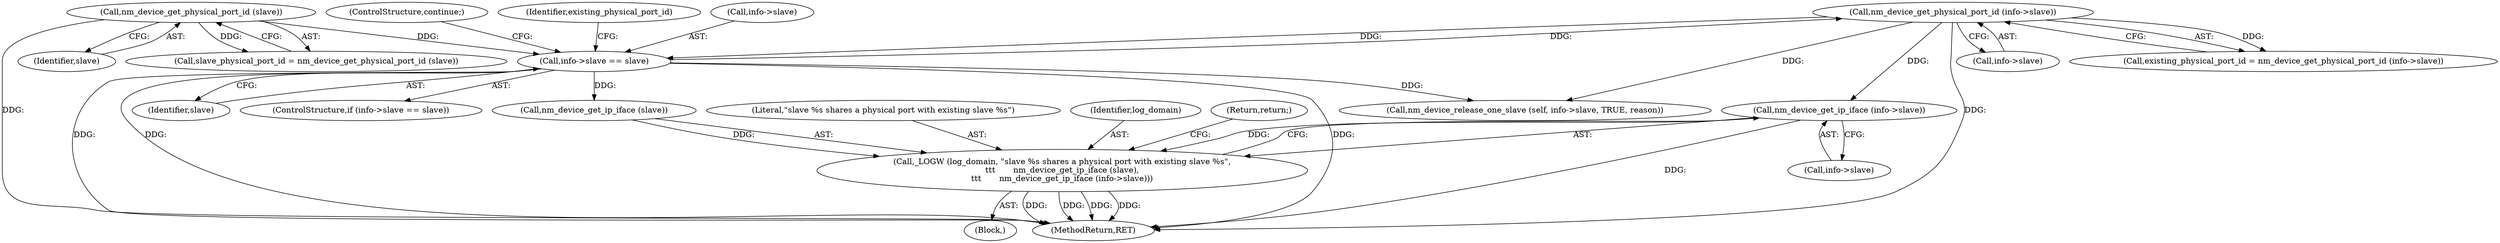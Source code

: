 digraph "0_NetworkManager_d5fc88e573fa58b93034b04d35a2454f5d28cad9@pointer" {
"1002275" [label="(Call,nm_device_get_ip_iface (info->slave))"];
"1002260" [label="(Call,nm_device_get_physical_port_id (info->slave))"];
"1002252" [label="(Call,info->slave == slave)"];
"1002227" [label="(Call,nm_device_get_physical_port_id (slave))"];
"1002270" [label="(Call,_LOGW (log_domain, \"slave %s shares a physical port with existing slave %s\",\n\t\t\t       nm_device_get_ip_iface (slave),\n\t\t\t       nm_device_get_ip_iface (info->slave)))"];
"1002252" [label="(Call,info->slave == slave)"];
"1002273" [label="(Call,nm_device_get_ip_iface (slave))"];
"1002259" [label="(Identifier,existing_physical_port_id)"];
"1002270" [label="(Call,_LOGW (log_domain, \"slave %s shares a physical port with existing slave %s\",\n\t\t\t       nm_device_get_ip_iface (slave),\n\t\t\t       nm_device_get_ip_iface (info->slave)))"];
"1002227" [label="(Call,nm_device_get_physical_port_id (slave))"];
"1002256" [label="(Identifier,slave)"];
"1002228" [label="(Identifier,slave)"];
"1002272" [label="(Literal,\"slave %s shares a physical port with existing slave %s\")"];
"1002251" [label="(ControlStructure,if (info->slave == slave))"];
"1002276" [label="(Call,info->slave)"];
"1002225" [label="(Call,slave_physical_port_id = nm_device_get_physical_port_id (slave))"];
"1002260" [label="(Call,nm_device_get_physical_port_id (info->slave))"];
"1002253" [label="(Call,info->slave)"];
"1002318" [label="(Call,nm_device_release_one_slave (self, info->slave, TRUE, reason))"];
"1002261" [label="(Call,info->slave)"];
"1002275" [label="(Call,nm_device_get_ip_iface (info->slave))"];
"1002271" [label="(Identifier,log_domain)"];
"1002279" [label="(Return,return;)"];
"1002257" [label="(ControlStructure,continue;)"];
"1007368" [label="(MethodReturn,RET)"];
"1002269" [label="(Block,)"];
"1002258" [label="(Call,existing_physical_port_id = nm_device_get_physical_port_id (info->slave))"];
"1002275" -> "1002270"  [label="AST: "];
"1002275" -> "1002276"  [label="CFG: "];
"1002276" -> "1002275"  [label="AST: "];
"1002270" -> "1002275"  [label="CFG: "];
"1002275" -> "1007368"  [label="DDG: "];
"1002275" -> "1002270"  [label="DDG: "];
"1002260" -> "1002275"  [label="DDG: "];
"1002260" -> "1002258"  [label="AST: "];
"1002260" -> "1002261"  [label="CFG: "];
"1002261" -> "1002260"  [label="AST: "];
"1002258" -> "1002260"  [label="CFG: "];
"1002260" -> "1007368"  [label="DDG: "];
"1002260" -> "1002252"  [label="DDG: "];
"1002260" -> "1002258"  [label="DDG: "];
"1002252" -> "1002260"  [label="DDG: "];
"1002260" -> "1002318"  [label="DDG: "];
"1002252" -> "1002251"  [label="AST: "];
"1002252" -> "1002256"  [label="CFG: "];
"1002253" -> "1002252"  [label="AST: "];
"1002256" -> "1002252"  [label="AST: "];
"1002257" -> "1002252"  [label="CFG: "];
"1002259" -> "1002252"  [label="CFG: "];
"1002252" -> "1007368"  [label="DDG: "];
"1002252" -> "1007368"  [label="DDG: "];
"1002252" -> "1007368"  [label="DDG: "];
"1002227" -> "1002252"  [label="DDG: "];
"1002252" -> "1002273"  [label="DDG: "];
"1002252" -> "1002318"  [label="DDG: "];
"1002227" -> "1002225"  [label="AST: "];
"1002227" -> "1002228"  [label="CFG: "];
"1002228" -> "1002227"  [label="AST: "];
"1002225" -> "1002227"  [label="CFG: "];
"1002227" -> "1007368"  [label="DDG: "];
"1002227" -> "1002225"  [label="DDG: "];
"1002270" -> "1002269"  [label="AST: "];
"1002271" -> "1002270"  [label="AST: "];
"1002272" -> "1002270"  [label="AST: "];
"1002273" -> "1002270"  [label="AST: "];
"1002279" -> "1002270"  [label="CFG: "];
"1002270" -> "1007368"  [label="DDG: "];
"1002270" -> "1007368"  [label="DDG: "];
"1002270" -> "1007368"  [label="DDG: "];
"1002270" -> "1007368"  [label="DDG: "];
"1002273" -> "1002270"  [label="DDG: "];
}
